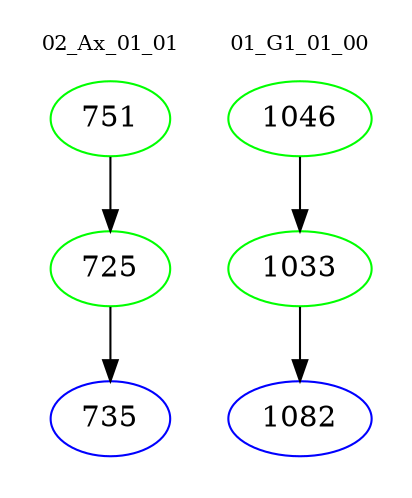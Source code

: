 digraph{
subgraph cluster_0 {
color = white
label = "02_Ax_01_01";
fontsize=10;
T0_751 [label="751", color="green"]
T0_751 -> T0_725 [color="black"]
T0_725 [label="725", color="green"]
T0_725 -> T0_735 [color="black"]
T0_735 [label="735", color="blue"]
}
subgraph cluster_1 {
color = white
label = "01_G1_01_00";
fontsize=10;
T1_1046 [label="1046", color="green"]
T1_1046 -> T1_1033 [color="black"]
T1_1033 [label="1033", color="green"]
T1_1033 -> T1_1082 [color="black"]
T1_1082 [label="1082", color="blue"]
}
}
